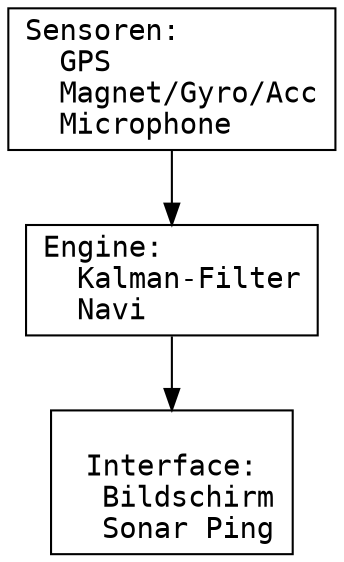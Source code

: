 digraph wtg {
    node [fontname="dejavu sans mono"]

    node [shape="box"] // color="deepskyblue" fillcolor="deepskyblue" style="filled,rounded"]
//    node [shape="box" color="#ffd000" fillcolor="#ffd000" style="filled,rounded"]
//    node [shape="circle" color="#ff005e" fillcolor="#ff005e" style="filled"] //  width="1" heigth="1" fixedsize="true"
//    http://graphviz.996277.n3.nabble.com/Constant-radius-for-circle-shape-node-td1769.html
    Sensoren [label="Sensoren:\l  GPS\l  Magnet/Gyro/Acc\l  Microphone\l"]
    Engine [label="Engine:\l  Kalman-Filter\l  Navi\l"]
    Interface [label="
Interface:
  Bildschirm
  Sonar Ping
"]

    Sensoren -> Engine
    Engine -> Interface
}
